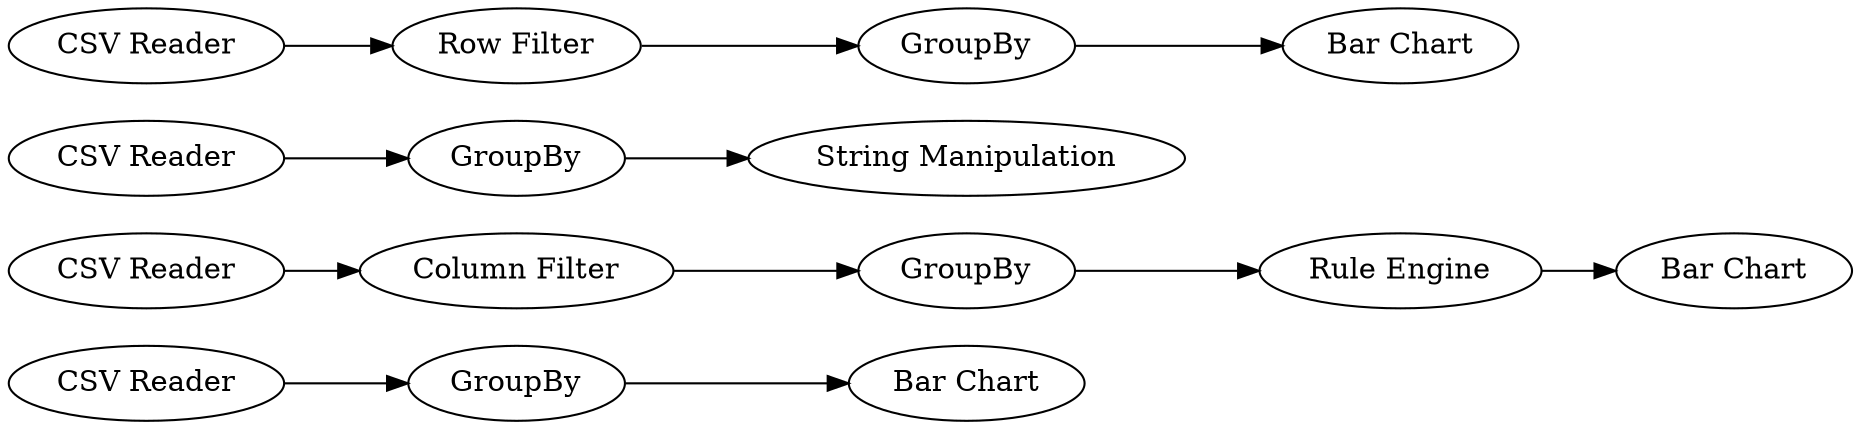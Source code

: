 digraph {
	"-8907128264137355606_2" [label="CSV Reader"]
	"-8907128264137355606_10" [label=GroupBy]
	"-8907128264137355606_7" [label=GroupBy]
	"-8907128264137355606_13" [label="Bar Chart"]
	"-8907128264137355606_11" [label="Rule Engine"]
	"-8907128264137355606_1" [label="CSV Reader"]
	"-8907128264137355606_5" [label="Row Filter"]
	"-8907128264137355606_14" [label="Bar Chart"]
	"-8907128264137355606_6" [label="Column Filter"]
	"-8907128264137355606_15" [label="Bar Chart"]
	"-8907128264137355606_4" [label="CSV Reader"]
	"-8907128264137355606_3" [label="CSV Reader"]
	"-8907128264137355606_16" [label="String Manipulation"]
	"-8907128264137355606_9" [label=GroupBy]
	"-8907128264137355606_8" [label=GroupBy]
	"-8907128264137355606_4" -> "-8907128264137355606_7"
	"-8907128264137355606_9" -> "-8907128264137355606_15"
	"-8907128264137355606_3" -> "-8907128264137355606_6"
	"-8907128264137355606_1" -> "-8907128264137355606_5"
	"-8907128264137355606_8" -> "-8907128264137355606_14"
	"-8907128264137355606_11" -> "-8907128264137355606_13"
	"-8907128264137355606_7" -> "-8907128264137355606_16"
	"-8907128264137355606_6" -> "-8907128264137355606_10"
	"-8907128264137355606_5" -> "-8907128264137355606_8"
	"-8907128264137355606_10" -> "-8907128264137355606_11"
	"-8907128264137355606_2" -> "-8907128264137355606_9"
	rankdir=LR
}

